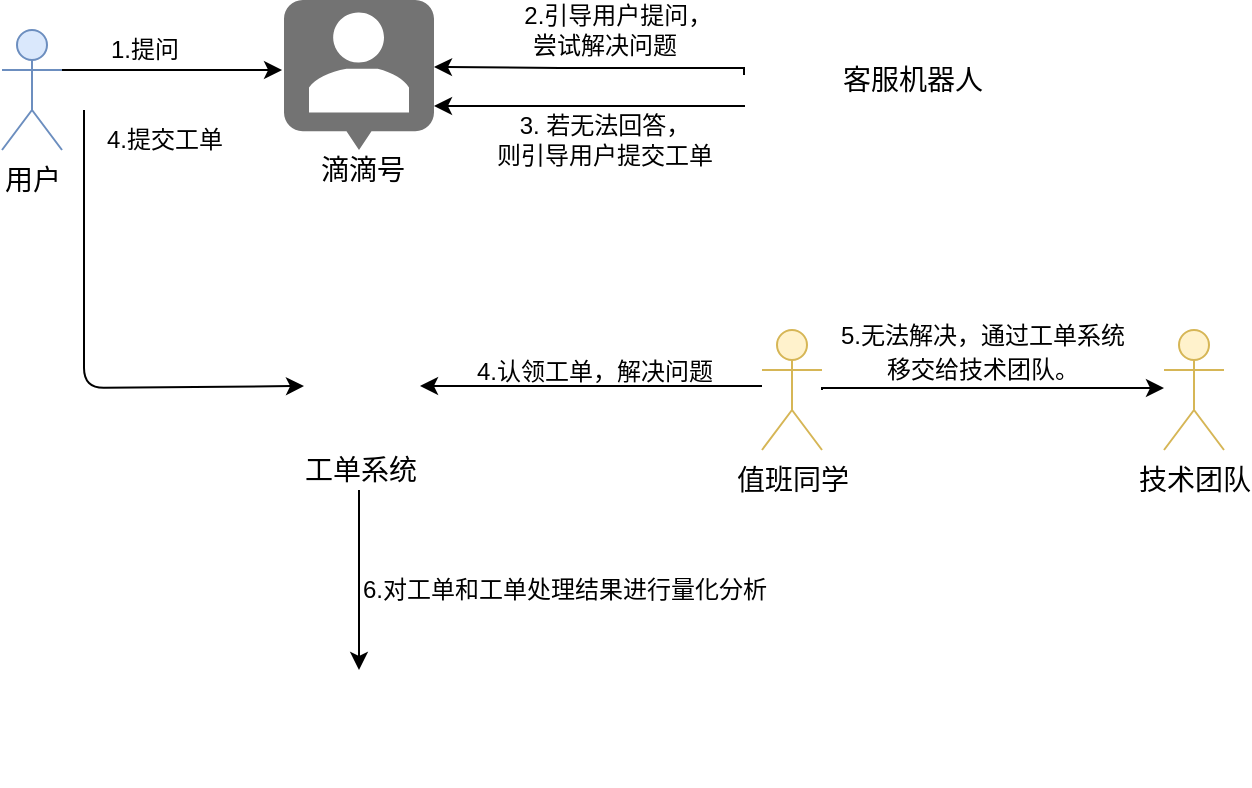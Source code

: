 <mxfile version="14.0.1" type="github">
  <diagram id="i40p0dXTV-tEWQXWrm0X" name="Page-1">
    <mxGraphModel dx="786" dy="514" grid="1" gridSize="10" guides="1" tooltips="1" connect="1" arrows="1" fold="1" page="1" pageScale="1" pageWidth="827" pageHeight="1169" math="0" shadow="0">
      <root>
        <mxCell id="0" />
        <mxCell id="1" parent="0" />
        <mxCell id="mbSkb2f_OlLMSArY7Py_-17" style="edgeStyle=orthogonalEdgeStyle;rounded=0;orthogonalLoop=1;jettySize=auto;html=1;exitX=1;exitY=0.333;exitDx=0;exitDy=0;exitPerimeter=0;entryX=-0.013;entryY=0.467;entryDx=0;entryDy=0;entryPerimeter=0;" edge="1" parent="1" source="mbSkb2f_OlLMSArY7Py_-18" target="mbSkb2f_OlLMSArY7Py_-33">
          <mxGeometry relative="1" as="geometry">
            <mxPoint x="310" y="190" as="targetPoint" />
          </mxGeometry>
        </mxCell>
        <mxCell id="mbSkb2f_OlLMSArY7Py_-18" value="&lt;font style=&quot;font-size: 14px&quot;&gt;用户&lt;/font&gt;" style="shape=umlActor;verticalLabelPosition=bottom;verticalAlign=top;html=1;outlineConnect=0;fillColor=#dae8fc;strokeColor=#6c8ebf;" vertex="1" parent="1">
          <mxGeometry x="179" y="170" width="30" height="60" as="geometry" />
        </mxCell>
        <mxCell id="mbSkb2f_OlLMSArY7Py_-35" style="edgeStyle=orthogonalEdgeStyle;rounded=0;orthogonalLoop=1;jettySize=auto;html=1;exitX=0;exitY=0.5;exitDx=0;exitDy=0;entryX=1;entryY=0.453;entryDx=0;entryDy=0;entryPerimeter=0;" edge="1" parent="1" source="mbSkb2f_OlLMSArY7Py_-21">
          <mxGeometry relative="1" as="geometry">
            <mxPoint x="520" y="189.01" as="sourcePoint" />
            <mxPoint x="395" y="188.485" as="targetPoint" />
            <Array as="points">
              <mxPoint x="550" y="189" />
              <mxPoint x="458" y="189" />
            </Array>
          </mxGeometry>
        </mxCell>
        <mxCell id="mbSkb2f_OlLMSArY7Py_-21" value="" style="shape=image;html=1;verticalAlign=top;verticalLabelPosition=bottom;labelBackgroundColor=#ffffff;imageAspect=0;aspect=fixed;image=https://cdn4.iconfinder.com/data/icons/top-search-7/128/_android_logo_robot_interface_media_social_-128.png" vertex="1" parent="1">
          <mxGeometry x="550" y="168.5" width="48" height="48" as="geometry" />
        </mxCell>
        <mxCell id="mbSkb2f_OlLMSArY7Py_-26" value="滴滴号" style="text;html=1;align=center;verticalAlign=middle;resizable=0;points=[];autosize=1;fontSize=14;" vertex="1" parent="1">
          <mxGeometry x="329" y="230" width="60" height="20" as="geometry" />
        </mxCell>
        <mxCell id="mbSkb2f_OlLMSArY7Py_-27" value="&lt;font style=&quot;font-size: 12px;&quot;&gt;1.提问&lt;/font&gt;" style="text;html=1;align=center;verticalAlign=middle;resizable=0;points=[];autosize=1;fontSize=12;" vertex="1" parent="1">
          <mxGeometry x="225" y="170" width="50" height="20" as="geometry" />
        </mxCell>
        <mxCell id="mbSkb2f_OlLMSArY7Py_-28" value="&amp;nbsp; &amp;nbsp; 2.引导用户提问，&lt;br&gt;尝试解决问题" style="text;html=1;align=center;verticalAlign=middle;resizable=0;points=[];autosize=1;fontSize=12;" vertex="1" parent="1">
          <mxGeometry x="420" y="155" width="120" height="30" as="geometry" />
        </mxCell>
        <mxCell id="mbSkb2f_OlLMSArY7Py_-33" value="" style="dashed=0;aspect=fixed;verticalLabelPosition=bottom;verticalAlign=top;align=center;shape=mxgraph.gmdl.chat;strokeColor=none;fillColor=#737373;shadow=0;" vertex="1" parent="1">
          <mxGeometry x="320" y="155" width="75" height="75" as="geometry" />
        </mxCell>
        <mxCell id="mbSkb2f_OlLMSArY7Py_-36" value="" style="shape=image;html=1;verticalAlign=top;verticalLabelPosition=bottom;labelBackgroundColor=#ffffff;imageAspect=0;aspect=fixed;image=https://cdn4.iconfinder.com/data/icons/help-and-support-5/64/reporting-support-information-business-webpage-128.png" vertex="1" parent="1">
          <mxGeometry x="330" y="319" width="58" height="58" as="geometry" />
        </mxCell>
        <mxCell id="mbSkb2f_OlLMSArY7Py_-38" style="edgeStyle=orthogonalEdgeStyle;rounded=0;orthogonalLoop=1;jettySize=auto;html=1;entryX=1;entryY=0.453;entryDx=0;entryDy=0;entryPerimeter=0;" edge="1" parent="1">
          <mxGeometry relative="1" as="geometry">
            <mxPoint x="550.5" y="208" as="sourcePoint" />
            <mxPoint x="395" y="207.995" as="targetPoint" />
            <Array as="points">
              <mxPoint x="480" y="208" />
              <mxPoint x="480" y="208" />
            </Array>
          </mxGeometry>
        </mxCell>
        <mxCell id="mbSkb2f_OlLMSArY7Py_-39" value="3. 若无法回答，&lt;br&gt;则引导用户提交工单" style="text;html=1;align=center;verticalAlign=middle;resizable=0;points=[];autosize=1;" vertex="1" parent="1">
          <mxGeometry x="420" y="210" width="120" height="30" as="geometry" />
        </mxCell>
        <mxCell id="mbSkb2f_OlLMSArY7Py_-40" value="" style="endArrow=classic;html=1;entryX=0;entryY=0.5;entryDx=0;entryDy=0;" edge="1" parent="1" target="mbSkb2f_OlLMSArY7Py_-36">
          <mxGeometry width="50" height="50" relative="1" as="geometry">
            <mxPoint x="220" y="210" as="sourcePoint" />
            <mxPoint x="390" y="190" as="targetPoint" />
            <Array as="points">
              <mxPoint x="220" y="349" />
            </Array>
          </mxGeometry>
        </mxCell>
        <mxCell id="mbSkb2f_OlLMSArY7Py_-41" value="4.提交工单" style="text;html=1;align=center;verticalAlign=middle;resizable=0;points=[];autosize=1;" vertex="1" parent="1">
          <mxGeometry x="225" y="215" width="70" height="20" as="geometry" />
        </mxCell>
        <mxCell id="mbSkb2f_OlLMSArY7Py_-54" style="edgeStyle=orthogonalEdgeStyle;rounded=0;orthogonalLoop=1;jettySize=auto;html=1;entryX=0.5;entryY=0;entryDx=0;entryDy=0;fontSize=14;" edge="1" parent="1" source="mbSkb2f_OlLMSArY7Py_-42" target="mbSkb2f_OlLMSArY7Py_-53">
          <mxGeometry relative="1" as="geometry" />
        </mxCell>
        <mxCell id="mbSkb2f_OlLMSArY7Py_-42" value="工单系统" style="text;html=1;align=center;verticalAlign=middle;resizable=0;points=[];autosize=1;fontSize=14;" vertex="1" parent="1">
          <mxGeometry x="322.5" y="380" width="70" height="20" as="geometry" />
        </mxCell>
        <mxCell id="mbSkb2f_OlLMSArY7Py_-45" style="edgeStyle=orthogonalEdgeStyle;rounded=0;orthogonalLoop=1;jettySize=auto;html=1;entryX=1;entryY=0.5;entryDx=0;entryDy=0;fontSize=14;" edge="1" parent="1" source="mbSkb2f_OlLMSArY7Py_-43" target="mbSkb2f_OlLMSArY7Py_-36">
          <mxGeometry relative="1" as="geometry">
            <Array as="points">
              <mxPoint x="520" y="348" />
              <mxPoint x="520" y="348" />
            </Array>
          </mxGeometry>
        </mxCell>
        <mxCell id="mbSkb2f_OlLMSArY7Py_-43" value="&lt;font style=&quot;font-size: 14px&quot;&gt;值班同学&lt;/font&gt;" style="shape=umlActor;verticalLabelPosition=bottom;verticalAlign=top;html=1;outlineConnect=0;fillColor=#fff2cc;strokeColor=#d6b656;" vertex="1" parent="1">
          <mxGeometry x="559" y="320" width="30" height="60" as="geometry" />
        </mxCell>
        <mxCell id="mbSkb2f_OlLMSArY7Py_-46" value="&lt;font style=&quot;font-size: 12px&quot;&gt;4.认领工单，解决问题&lt;/font&gt;" style="text;html=1;align=center;verticalAlign=middle;resizable=0;points=[];autosize=1;fontSize=14;" vertex="1" parent="1">
          <mxGeometry x="410" y="330" width="130" height="20" as="geometry" />
        </mxCell>
        <mxCell id="mbSkb2f_OlLMSArY7Py_-47" value="&lt;font style=&quot;font-size: 14px&quot;&gt;技术团队&lt;/font&gt;" style="shape=umlActor;verticalLabelPosition=bottom;verticalAlign=top;html=1;outlineConnect=0;fillColor=#fff2cc;strokeColor=#d6b656;" vertex="1" parent="1">
          <mxGeometry x="760" y="320" width="30" height="60" as="geometry" />
        </mxCell>
        <mxCell id="mbSkb2f_OlLMSArY7Py_-48" style="edgeStyle=orthogonalEdgeStyle;rounded=0;orthogonalLoop=1;jettySize=auto;html=1;fontSize=14;" edge="1" parent="1" target="mbSkb2f_OlLMSArY7Py_-47">
          <mxGeometry relative="1" as="geometry">
            <mxPoint x="589" y="350" as="sourcePoint" />
            <mxPoint x="720" y="349" as="targetPoint" />
            <Array as="points">
              <mxPoint x="589" y="349" />
            </Array>
          </mxGeometry>
        </mxCell>
        <mxCell id="mbSkb2f_OlLMSArY7Py_-52" value="&lt;font style=&quot;font-size: 12px&quot;&gt;5.无法解决，通过工单系统&lt;br&gt;移交给技术团队。&lt;/font&gt;" style="text;html=1;align=center;verticalAlign=middle;resizable=0;points=[];autosize=1;fontSize=14;" vertex="1" parent="1">
          <mxGeometry x="589" y="310" width="160" height="40" as="geometry" />
        </mxCell>
        <mxCell id="mbSkb2f_OlLMSArY7Py_-53" value="" style="shape=image;html=1;verticalAlign=top;verticalLabelPosition=bottom;labelBackgroundColor=#ffffff;imageAspect=0;aspect=fixed;image=https://cdn0.iconfinder.com/data/icons/business-collection-2027/60/presentation-14-128.png;fontSize=14;" vertex="1" parent="1">
          <mxGeometry x="328.5" y="490" width="58" height="58" as="geometry" />
        </mxCell>
        <mxCell id="mbSkb2f_OlLMSArY7Py_-55" value="6.对工单和工单处理结果进行量化分析" style="text;html=1;align=center;verticalAlign=middle;resizable=0;points=[];autosize=1;fontSize=12;" vertex="1" parent="1">
          <mxGeometry x="350" y="440" width="220" height="20" as="geometry" />
        </mxCell>
        <mxCell id="mbSkb2f_OlLMSArY7Py_-56" value="客服机器人" style="text;html=1;align=center;verticalAlign=middle;resizable=0;points=[];autosize=1;fontSize=14;" vertex="1" parent="1">
          <mxGeometry x="589" y="185" width="90" height="20" as="geometry" />
        </mxCell>
      </root>
    </mxGraphModel>
  </diagram>
</mxfile>
